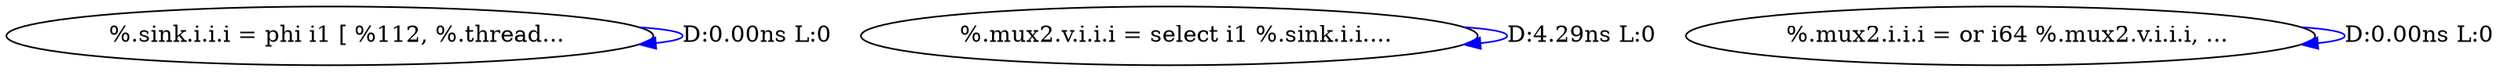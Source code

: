 digraph {
Node0x333e870[label="  %.sink.i.i.i = phi i1 [ %112, %.thread..."];
Node0x333e870 -> Node0x333e870[label="D:0.00ns L:0",color=blue];
Node0x333e950[label="  %.mux2.v.i.i.i = select i1 %.sink.i.i...."];
Node0x333e950 -> Node0x333e950[label="D:4.29ns L:0",color=blue];
Node0x333ea70[label="  %.mux2.i.i.i = or i64 %.mux2.v.i.i.i, ..."];
Node0x333ea70 -> Node0x333ea70[label="D:0.00ns L:0",color=blue];
}
